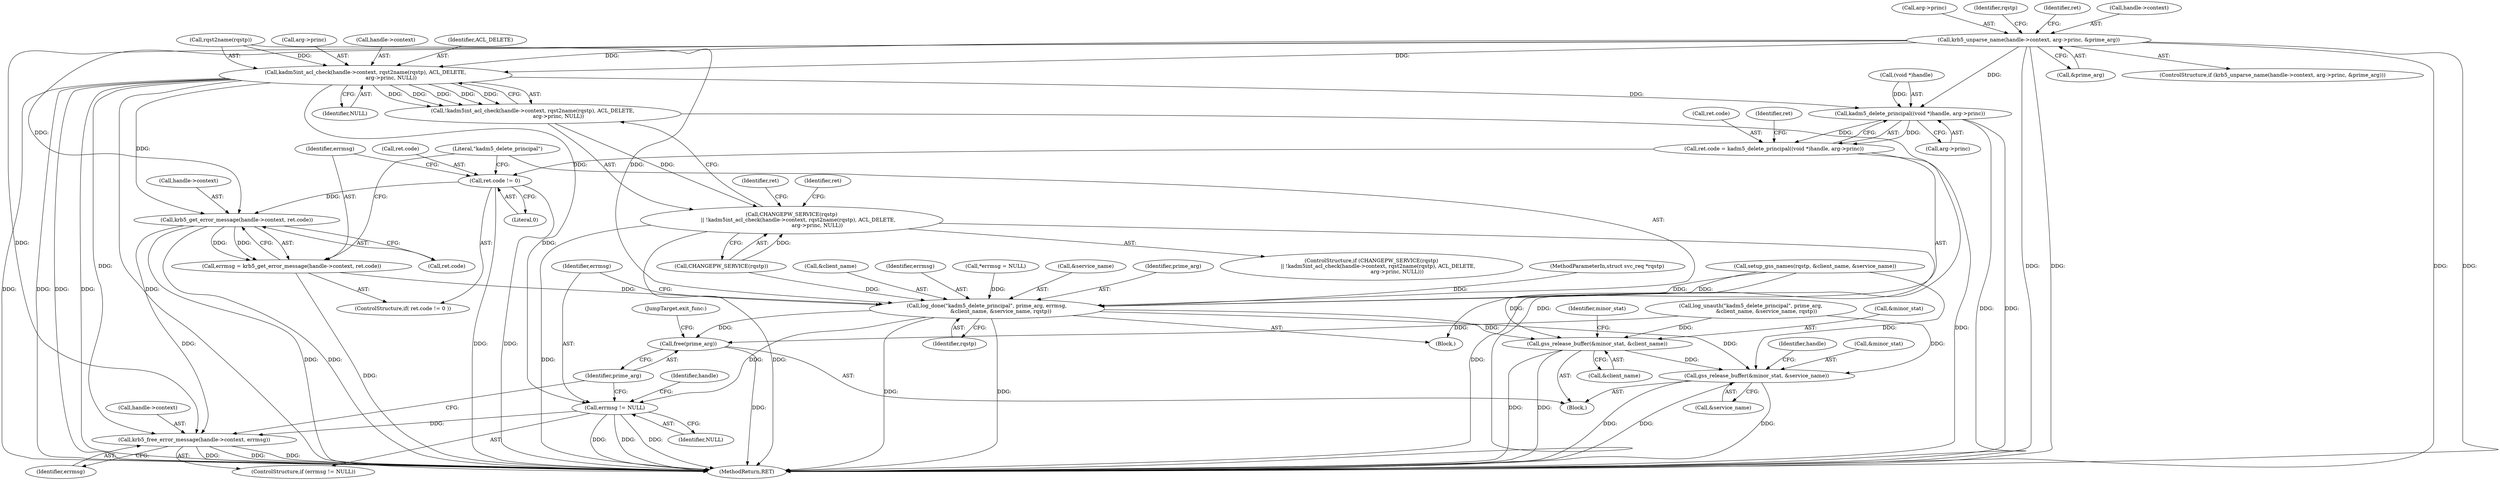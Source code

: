digraph "0_krb5_83ed75feba32e46f736fcce0d96a0445f29b96c2_7@pointer" {
"1000171" [label="(Call,krb5_unparse_name(handle->context, arg->princ, &prime_arg))"];
"1000192" [label="(Call,kadm5int_acl_check(handle->context, rqst2name(rqstp), ACL_DELETE,\n                               arg->princ, NULL))"];
"1000191" [label="(Call,!kadm5int_acl_check(handle->context, rqst2name(rqstp), ACL_DELETE,\n                               arg->princ, NULL))"];
"1000188" [label="(Call,CHANGEPW_SERVICE(rqstp)\n        || !kadm5int_acl_check(handle->context, rqst2name(rqstp), ACL_DELETE,\n                               arg->princ, NULL))"];
"1000223" [label="(Call,kadm5_delete_principal((void *)handle, arg->princ))"];
"1000219" [label="(Call,ret.code = kadm5_delete_principal((void *)handle, arg->princ))"];
"1000231" [label="(Call,ret.code != 0)"];
"1000238" [label="(Call,krb5_get_error_message(handle->context, ret.code))"];
"1000236" [label="(Call,errmsg = krb5_get_error_message(handle->context, ret.code))"];
"1000245" [label="(Call,log_done(\"kadm5_delete_principal\", prime_arg, errmsg,\n                 &client_name, &service_name, rqstp))"];
"1000255" [label="(Call,errmsg != NULL)"];
"1000258" [label="(Call,krb5_free_error_message(handle->context, errmsg))"];
"1000263" [label="(Call,free(prime_arg))"];
"1000266" [label="(Call,gss_release_buffer(&minor_stat, &client_name))"];
"1000271" [label="(Call,gss_release_buffer(&minor_stat, &service_name))"];
"1000242" [label="(Call,ret.code)"];
"1000188" [label="(Call,CHANGEPW_SERVICE(rqstp)\n        || !kadm5int_acl_check(handle->context, rqst2name(rqstp), ACL_DELETE,\n                               arg->princ, NULL))"];
"1000175" [label="(Call,arg->princ)"];
"1000198" [label="(Identifier,ACL_DELETE)"];
"1000196" [label="(Call,rqst2name(rqstp))"];
"1000224" [label="(Call,(void *)handle)"];
"1000220" [label="(Call,ret.code)"];
"1000247" [label="(Identifier,prime_arg)"];
"1000258" [label="(Call,krb5_free_error_message(handle->context, errmsg))"];
"1000221" [label="(Identifier,ret)"];
"1000246" [label="(Literal,\"kadm5_delete_principal\")"];
"1000281" [label="(MethodReturn,RET)"];
"1000267" [label="(Call,&minor_stat)"];
"1000191" [label="(Call,!kadm5int_acl_check(handle->context, rqst2name(rqstp), ACL_DELETE,\n                               arg->princ, NULL))"];
"1000257" [label="(Identifier,NULL)"];
"1000232" [label="(Call,ret.code)"];
"1000273" [label="(Identifier,minor_stat)"];
"1000223" [label="(Call,kadm5_delete_principal((void *)handle, arg->princ))"];
"1000256" [label="(Identifier,errmsg)"];
"1000249" [label="(Call,&client_name)"];
"1000206" [label="(Identifier,ret)"];
"1000248" [label="(Identifier,errmsg)"];
"1000117" [label="(Call,*errmsg = NULL)"];
"1000171" [label="(Call,krb5_unparse_name(handle->context, arg->princ, &prime_arg))"];
"1000277" [label="(Identifier,handle)"];
"1000189" [label="(Call,CHANGEPW_SERVICE(rqstp))"];
"1000251" [label="(Call,&service_name)"];
"1000190" [label="(Identifier,rqstp)"];
"1000219" [label="(Call,ret.code = kadm5_delete_principal((void *)handle, arg->princ))"];
"1000156" [label="(Call,setup_gss_names(rqstp, &client_name, &service_name))"];
"1000271" [label="(Call,gss_release_buffer(&minor_stat, &service_name))"];
"1000264" [label="(Identifier,prime_arg)"];
"1000230" [label="(ControlStructure,if( ret.code != 0 ))"];
"1000183" [label="(Identifier,ret)"];
"1000237" [label="(Identifier,errmsg)"];
"1000178" [label="(Call,&prime_arg)"];
"1000245" [label="(Call,log_done(\"kadm5_delete_principal\", prime_arg, errmsg,\n                 &client_name, &service_name, rqstp))"];
"1000266" [label="(Call,gss_release_buffer(&minor_stat, &client_name))"];
"1000187" [label="(ControlStructure,if (CHANGEPW_SERVICE(rqstp)\n        || !kadm5int_acl_check(handle->context, rqst2name(rqstp), ACL_DELETE,\n                               arg->princ, NULL)))"];
"1000265" [label="(JumpTarget,exit_func:)"];
"1000255" [label="(Call,errmsg != NULL)"];
"1000103" [label="(Block,)"];
"1000235" [label="(Literal,0)"];
"1000102" [label="(MethodParameterIn,struct svc_req *rqstp)"];
"1000202" [label="(Identifier,NULL)"];
"1000233" [label="(Identifier,ret)"];
"1000269" [label="(Call,&client_name)"];
"1000253" [label="(Identifier,rqstp)"];
"1000238" [label="(Call,krb5_get_error_message(handle->context, ret.code))"];
"1000272" [label="(Call,&minor_stat)"];
"1000263" [label="(Call,free(prime_arg))"];
"1000274" [label="(Call,&service_name)"];
"1000192" [label="(Call,kadm5int_acl_check(handle->context, rqst2name(rqstp), ACL_DELETE,\n                               arg->princ, NULL))"];
"1000170" [label="(ControlStructure,if (krb5_unparse_name(handle->context, arg->princ, &prime_arg)))"];
"1000260" [label="(Identifier,handle)"];
"1000231" [label="(Call,ret.code != 0)"];
"1000218" [label="(Block,)"];
"1000209" [label="(Call,log_unauth(\"kadm5_delete_principal\", prime_arg,\n                   &client_name, &service_name, rqstp))"];
"1000259" [label="(Call,handle->context)"];
"1000172" [label="(Call,handle->context)"];
"1000199" [label="(Call,arg->princ)"];
"1000193" [label="(Call,handle->context)"];
"1000236" [label="(Call,errmsg = krb5_get_error_message(handle->context, ret.code))"];
"1000262" [label="(Identifier,errmsg)"];
"1000239" [label="(Call,handle->context)"];
"1000227" [label="(Call,arg->princ)"];
"1000254" [label="(ControlStructure,if (errmsg != NULL))"];
"1000171" -> "1000170"  [label="AST: "];
"1000171" -> "1000178"  [label="CFG: "];
"1000172" -> "1000171"  [label="AST: "];
"1000175" -> "1000171"  [label="AST: "];
"1000178" -> "1000171"  [label="AST: "];
"1000183" -> "1000171"  [label="CFG: "];
"1000190" -> "1000171"  [label="CFG: "];
"1000171" -> "1000281"  [label="DDG: "];
"1000171" -> "1000281"  [label="DDG: "];
"1000171" -> "1000281"  [label="DDG: "];
"1000171" -> "1000281"  [label="DDG: "];
"1000171" -> "1000192"  [label="DDG: "];
"1000171" -> "1000192"  [label="DDG: "];
"1000171" -> "1000223"  [label="DDG: "];
"1000171" -> "1000238"  [label="DDG: "];
"1000171" -> "1000258"  [label="DDG: "];
"1000192" -> "1000191"  [label="AST: "];
"1000192" -> "1000202"  [label="CFG: "];
"1000193" -> "1000192"  [label="AST: "];
"1000196" -> "1000192"  [label="AST: "];
"1000198" -> "1000192"  [label="AST: "];
"1000199" -> "1000192"  [label="AST: "];
"1000202" -> "1000192"  [label="AST: "];
"1000191" -> "1000192"  [label="CFG: "];
"1000192" -> "1000281"  [label="DDG: "];
"1000192" -> "1000281"  [label="DDG: "];
"1000192" -> "1000281"  [label="DDG: "];
"1000192" -> "1000281"  [label="DDG: "];
"1000192" -> "1000281"  [label="DDG: "];
"1000192" -> "1000191"  [label="DDG: "];
"1000192" -> "1000191"  [label="DDG: "];
"1000192" -> "1000191"  [label="DDG: "];
"1000192" -> "1000191"  [label="DDG: "];
"1000192" -> "1000191"  [label="DDG: "];
"1000196" -> "1000192"  [label="DDG: "];
"1000192" -> "1000223"  [label="DDG: "];
"1000192" -> "1000238"  [label="DDG: "];
"1000192" -> "1000255"  [label="DDG: "];
"1000192" -> "1000258"  [label="DDG: "];
"1000191" -> "1000188"  [label="AST: "];
"1000188" -> "1000191"  [label="CFG: "];
"1000191" -> "1000281"  [label="DDG: "];
"1000191" -> "1000188"  [label="DDG: "];
"1000188" -> "1000187"  [label="AST: "];
"1000188" -> "1000189"  [label="CFG: "];
"1000189" -> "1000188"  [label="AST: "];
"1000206" -> "1000188"  [label="CFG: "];
"1000221" -> "1000188"  [label="CFG: "];
"1000188" -> "1000281"  [label="DDG: "];
"1000188" -> "1000281"  [label="DDG: "];
"1000188" -> "1000281"  [label="DDG: "];
"1000189" -> "1000188"  [label="DDG: "];
"1000223" -> "1000219"  [label="AST: "];
"1000223" -> "1000227"  [label="CFG: "];
"1000224" -> "1000223"  [label="AST: "];
"1000227" -> "1000223"  [label="AST: "];
"1000219" -> "1000223"  [label="CFG: "];
"1000223" -> "1000281"  [label="DDG: "];
"1000223" -> "1000281"  [label="DDG: "];
"1000223" -> "1000219"  [label="DDG: "];
"1000223" -> "1000219"  [label="DDG: "];
"1000224" -> "1000223"  [label="DDG: "];
"1000219" -> "1000218"  [label="AST: "];
"1000220" -> "1000219"  [label="AST: "];
"1000233" -> "1000219"  [label="CFG: "];
"1000219" -> "1000281"  [label="DDG: "];
"1000219" -> "1000231"  [label="DDG: "];
"1000231" -> "1000230"  [label="AST: "];
"1000231" -> "1000235"  [label="CFG: "];
"1000232" -> "1000231"  [label="AST: "];
"1000235" -> "1000231"  [label="AST: "];
"1000237" -> "1000231"  [label="CFG: "];
"1000246" -> "1000231"  [label="CFG: "];
"1000231" -> "1000281"  [label="DDG: "];
"1000231" -> "1000281"  [label="DDG: "];
"1000231" -> "1000238"  [label="DDG: "];
"1000238" -> "1000236"  [label="AST: "];
"1000238" -> "1000242"  [label="CFG: "];
"1000239" -> "1000238"  [label="AST: "];
"1000242" -> "1000238"  [label="AST: "];
"1000236" -> "1000238"  [label="CFG: "];
"1000238" -> "1000281"  [label="DDG: "];
"1000238" -> "1000281"  [label="DDG: "];
"1000238" -> "1000236"  [label="DDG: "];
"1000238" -> "1000236"  [label="DDG: "];
"1000238" -> "1000258"  [label="DDG: "];
"1000236" -> "1000230"  [label="AST: "];
"1000237" -> "1000236"  [label="AST: "];
"1000246" -> "1000236"  [label="CFG: "];
"1000236" -> "1000281"  [label="DDG: "];
"1000236" -> "1000245"  [label="DDG: "];
"1000245" -> "1000218"  [label="AST: "];
"1000245" -> "1000253"  [label="CFG: "];
"1000246" -> "1000245"  [label="AST: "];
"1000247" -> "1000245"  [label="AST: "];
"1000248" -> "1000245"  [label="AST: "];
"1000249" -> "1000245"  [label="AST: "];
"1000251" -> "1000245"  [label="AST: "];
"1000253" -> "1000245"  [label="AST: "];
"1000256" -> "1000245"  [label="CFG: "];
"1000245" -> "1000281"  [label="DDG: "];
"1000245" -> "1000281"  [label="DDG: "];
"1000117" -> "1000245"  [label="DDG: "];
"1000156" -> "1000245"  [label="DDG: "];
"1000156" -> "1000245"  [label="DDG: "];
"1000189" -> "1000245"  [label="DDG: "];
"1000196" -> "1000245"  [label="DDG: "];
"1000102" -> "1000245"  [label="DDG: "];
"1000245" -> "1000255"  [label="DDG: "];
"1000245" -> "1000263"  [label="DDG: "];
"1000245" -> "1000266"  [label="DDG: "];
"1000245" -> "1000271"  [label="DDG: "];
"1000255" -> "1000254"  [label="AST: "];
"1000255" -> "1000257"  [label="CFG: "];
"1000256" -> "1000255"  [label="AST: "];
"1000257" -> "1000255"  [label="AST: "];
"1000260" -> "1000255"  [label="CFG: "];
"1000264" -> "1000255"  [label="CFG: "];
"1000255" -> "1000281"  [label="DDG: "];
"1000255" -> "1000281"  [label="DDG: "];
"1000255" -> "1000281"  [label="DDG: "];
"1000255" -> "1000258"  [label="DDG: "];
"1000258" -> "1000254"  [label="AST: "];
"1000258" -> "1000262"  [label="CFG: "];
"1000259" -> "1000258"  [label="AST: "];
"1000262" -> "1000258"  [label="AST: "];
"1000264" -> "1000258"  [label="CFG: "];
"1000258" -> "1000281"  [label="DDG: "];
"1000258" -> "1000281"  [label="DDG: "];
"1000258" -> "1000281"  [label="DDG: "];
"1000263" -> "1000103"  [label="AST: "];
"1000263" -> "1000264"  [label="CFG: "];
"1000264" -> "1000263"  [label="AST: "];
"1000265" -> "1000263"  [label="CFG: "];
"1000263" -> "1000281"  [label="DDG: "];
"1000209" -> "1000263"  [label="DDG: "];
"1000266" -> "1000103"  [label="AST: "];
"1000266" -> "1000269"  [label="CFG: "];
"1000267" -> "1000266"  [label="AST: "];
"1000269" -> "1000266"  [label="AST: "];
"1000273" -> "1000266"  [label="CFG: "];
"1000266" -> "1000281"  [label="DDG: "];
"1000266" -> "1000281"  [label="DDG: "];
"1000156" -> "1000266"  [label="DDG: "];
"1000209" -> "1000266"  [label="DDG: "];
"1000266" -> "1000271"  [label="DDG: "];
"1000271" -> "1000103"  [label="AST: "];
"1000271" -> "1000274"  [label="CFG: "];
"1000272" -> "1000271"  [label="AST: "];
"1000274" -> "1000271"  [label="AST: "];
"1000277" -> "1000271"  [label="CFG: "];
"1000271" -> "1000281"  [label="DDG: "];
"1000271" -> "1000281"  [label="DDG: "];
"1000271" -> "1000281"  [label="DDG: "];
"1000156" -> "1000271"  [label="DDG: "];
"1000209" -> "1000271"  [label="DDG: "];
}
